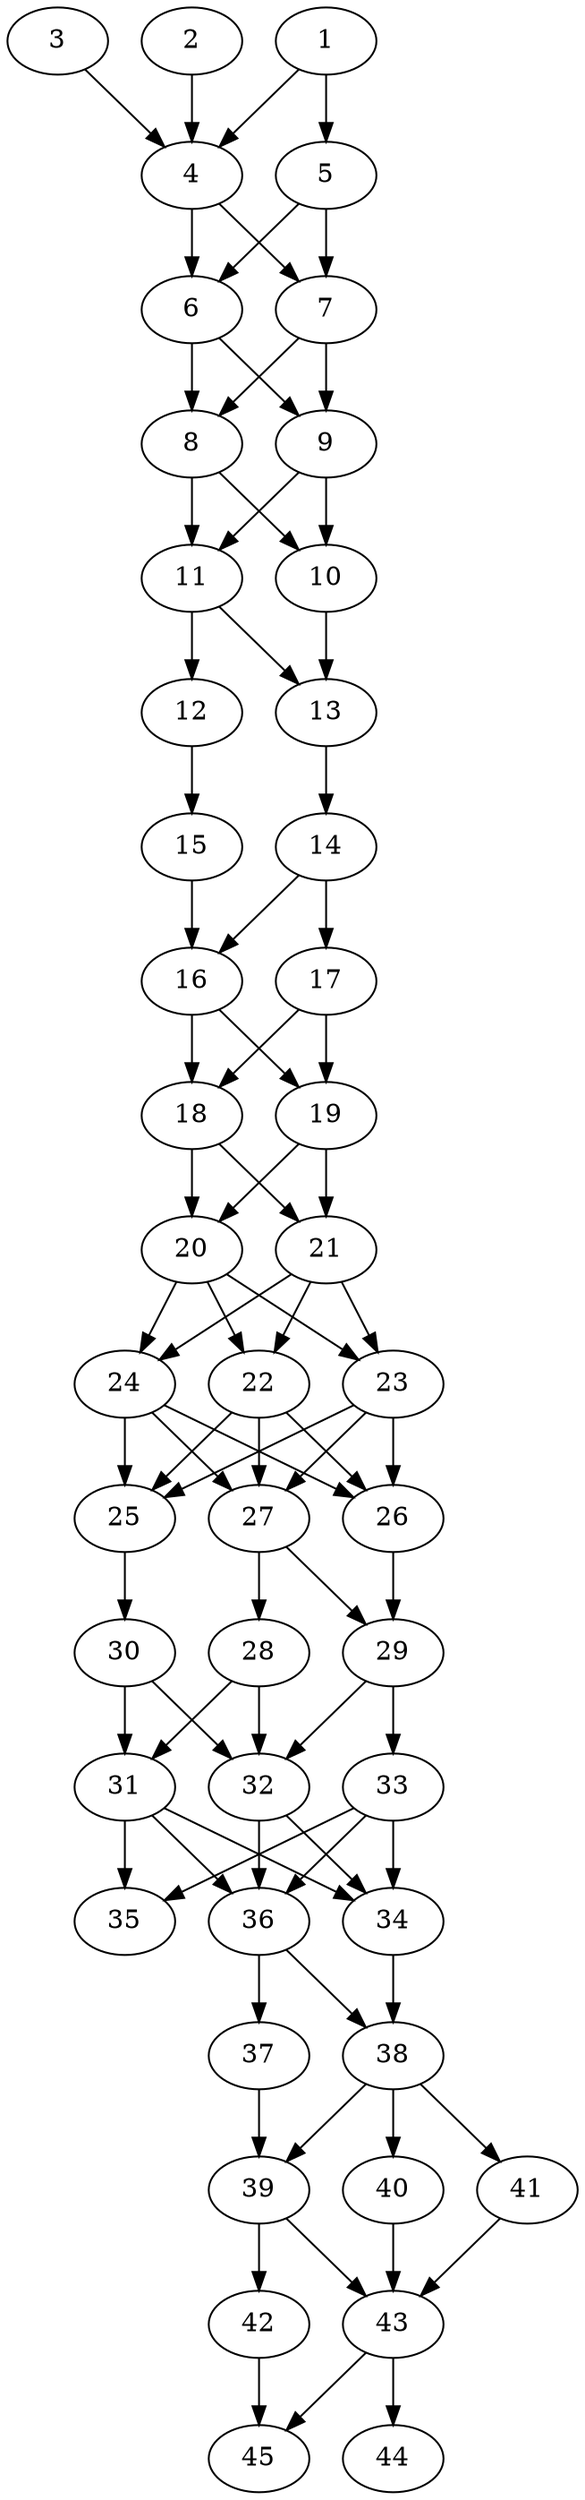 // DAG automatically generated by daggen at Thu Oct  3 14:07:25 2019
// ./daggen --dot -n 45 --ccr 0.3 --fat 0.3 --regular 0.9 --density 0.9 --mindata 5242880 --maxdata 52428800 
digraph G {
  1 [size="48807253", alpha="0.10", expect_size="14642176"] 
  1 -> 4 [size ="14642176"]
  1 -> 5 [size ="14642176"]
  2 [size="48496640", alpha="0.16", expect_size="14548992"] 
  2 -> 4 [size ="14548992"]
  3 [size="36686507", alpha="0.17", expect_size="11005952"] 
  3 -> 4 [size ="11005952"]
  4 [size="59583147", alpha="0.09", expect_size="17874944"] 
  4 -> 6 [size ="17874944"]
  4 -> 7 [size ="17874944"]
  5 [size="18790400", alpha="0.12", expect_size="5637120"] 
  5 -> 6 [size ="5637120"]
  5 -> 7 [size ="5637120"]
  6 [size="39912107", alpha="0.18", expect_size="11973632"] 
  6 -> 8 [size ="11973632"]
  6 -> 9 [size ="11973632"]
  7 [size="93248853", alpha="0.05", expect_size="27974656"] 
  7 -> 8 [size ="27974656"]
  7 -> 9 [size ="27974656"]
  8 [size="108588373", alpha="0.00", expect_size="32576512"] 
  8 -> 10 [size ="32576512"]
  8 -> 11 [size ="32576512"]
  9 [size="85094400", alpha="0.11", expect_size="25528320"] 
  9 -> 10 [size ="25528320"]
  9 -> 11 [size ="25528320"]
  10 [size="102202027", alpha="0.12", expect_size="30660608"] 
  10 -> 13 [size ="30660608"]
  11 [size="98263040", alpha="0.16", expect_size="29478912"] 
  11 -> 12 [size ="29478912"]
  11 -> 13 [size ="29478912"]
  12 [size="21695147", alpha="0.18", expect_size="6508544"] 
  12 -> 15 [size ="6508544"]
  13 [size="150418773", alpha="0.02", expect_size="45125632"] 
  13 -> 14 [size ="45125632"]
  14 [size="129774933", alpha="0.20", expect_size="38932480"] 
  14 -> 16 [size ="38932480"]
  14 -> 17 [size ="38932480"]
  15 [size="41168213", alpha="0.02", expect_size="12350464"] 
  15 -> 16 [size ="12350464"]
  16 [size="132983467", alpha="0.09", expect_size="39895040"] 
  16 -> 18 [size ="39895040"]
  16 -> 19 [size ="39895040"]
  17 [size="114759680", alpha="0.04", expect_size="34427904"] 
  17 -> 18 [size ="34427904"]
  17 -> 19 [size ="34427904"]
  18 [size="150275413", alpha="0.12", expect_size="45082624"] 
  18 -> 20 [size ="45082624"]
  18 -> 21 [size ="45082624"]
  19 [size="151231147", alpha="0.15", expect_size="45369344"] 
  19 -> 20 [size ="45369344"]
  19 -> 21 [size ="45369344"]
  20 [size="83305813", alpha="0.10", expect_size="24991744"] 
  20 -> 22 [size ="24991744"]
  20 -> 23 [size ="24991744"]
  20 -> 24 [size ="24991744"]
  21 [size="22050133", alpha="0.09", expect_size="6615040"] 
  21 -> 22 [size ="6615040"]
  21 -> 23 [size ="6615040"]
  21 -> 24 [size ="6615040"]
  22 [size="150029653", alpha="0.12", expect_size="45008896"] 
  22 -> 25 [size ="45008896"]
  22 -> 26 [size ="45008896"]
  22 -> 27 [size ="45008896"]
  23 [size="135386453", alpha="0.17", expect_size="40615936"] 
  23 -> 25 [size ="40615936"]
  23 -> 26 [size ="40615936"]
  23 -> 27 [size ="40615936"]
  24 [size="149992107", alpha="0.08", expect_size="44997632"] 
  24 -> 25 [size ="44997632"]
  24 -> 26 [size ="44997632"]
  24 -> 27 [size ="44997632"]
  25 [size="148578987", alpha="0.19", expect_size="44573696"] 
  25 -> 30 [size ="44573696"]
  26 [size="163594240", alpha="0.12", expect_size="49078272"] 
  26 -> 29 [size ="49078272"]
  27 [size="73304747", alpha="0.16", expect_size="21991424"] 
  27 -> 28 [size ="21991424"]
  27 -> 29 [size ="21991424"]
  28 [size="106741760", alpha="0.11", expect_size="32022528"] 
  28 -> 31 [size ="32022528"]
  28 -> 32 [size ="32022528"]
  29 [size="42130773", alpha="0.14", expect_size="12639232"] 
  29 -> 32 [size ="12639232"]
  29 -> 33 [size ="12639232"]
  30 [size="161611093", alpha="0.09", expect_size="48483328"] 
  30 -> 31 [size ="48483328"]
  30 -> 32 [size ="48483328"]
  31 [size="84084053", alpha="0.13", expect_size="25225216"] 
  31 -> 34 [size ="25225216"]
  31 -> 35 [size ="25225216"]
  31 -> 36 [size ="25225216"]
  32 [size="155463680", alpha="0.18", expect_size="46639104"] 
  32 -> 34 [size ="46639104"]
  32 -> 36 [size ="46639104"]
  33 [size="92197547", alpha="0.00", expect_size="27659264"] 
  33 -> 34 [size ="27659264"]
  33 -> 35 [size ="27659264"]
  33 -> 36 [size ="27659264"]
  34 [size="70785707", alpha="0.16", expect_size="21235712"] 
  34 -> 38 [size ="21235712"]
  35 [size="133328213", alpha="0.16", expect_size="39998464"] 
  36 [size="123859627", alpha="0.10", expect_size="37157888"] 
  36 -> 37 [size ="37157888"]
  36 -> 38 [size ="37157888"]
  37 [size="64819200", alpha="0.16", expect_size="19445760"] 
  37 -> 39 [size ="19445760"]
  38 [size="31976107", alpha="0.19", expect_size="9592832"] 
  38 -> 39 [size ="9592832"]
  38 -> 40 [size ="9592832"]
  38 -> 41 [size ="9592832"]
  39 [size="116445867", alpha="0.20", expect_size="34933760"] 
  39 -> 42 [size ="34933760"]
  39 -> 43 [size ="34933760"]
  40 [size="71277227", alpha="0.08", expect_size="21383168"] 
  40 -> 43 [size ="21383168"]
  41 [size="138485760", alpha="0.17", expect_size="41545728"] 
  41 -> 43 [size ="41545728"]
  42 [size="84278613", alpha="0.03", expect_size="25283584"] 
  42 -> 45 [size ="25283584"]
  43 [size="70171307", alpha="0.05", expect_size="21051392"] 
  43 -> 44 [size ="21051392"]
  43 -> 45 [size ="21051392"]
  44 [size="71813120", alpha="0.02", expect_size="21543936"] 
  45 [size="44223147", alpha="0.17", expect_size="13266944"] 
}
